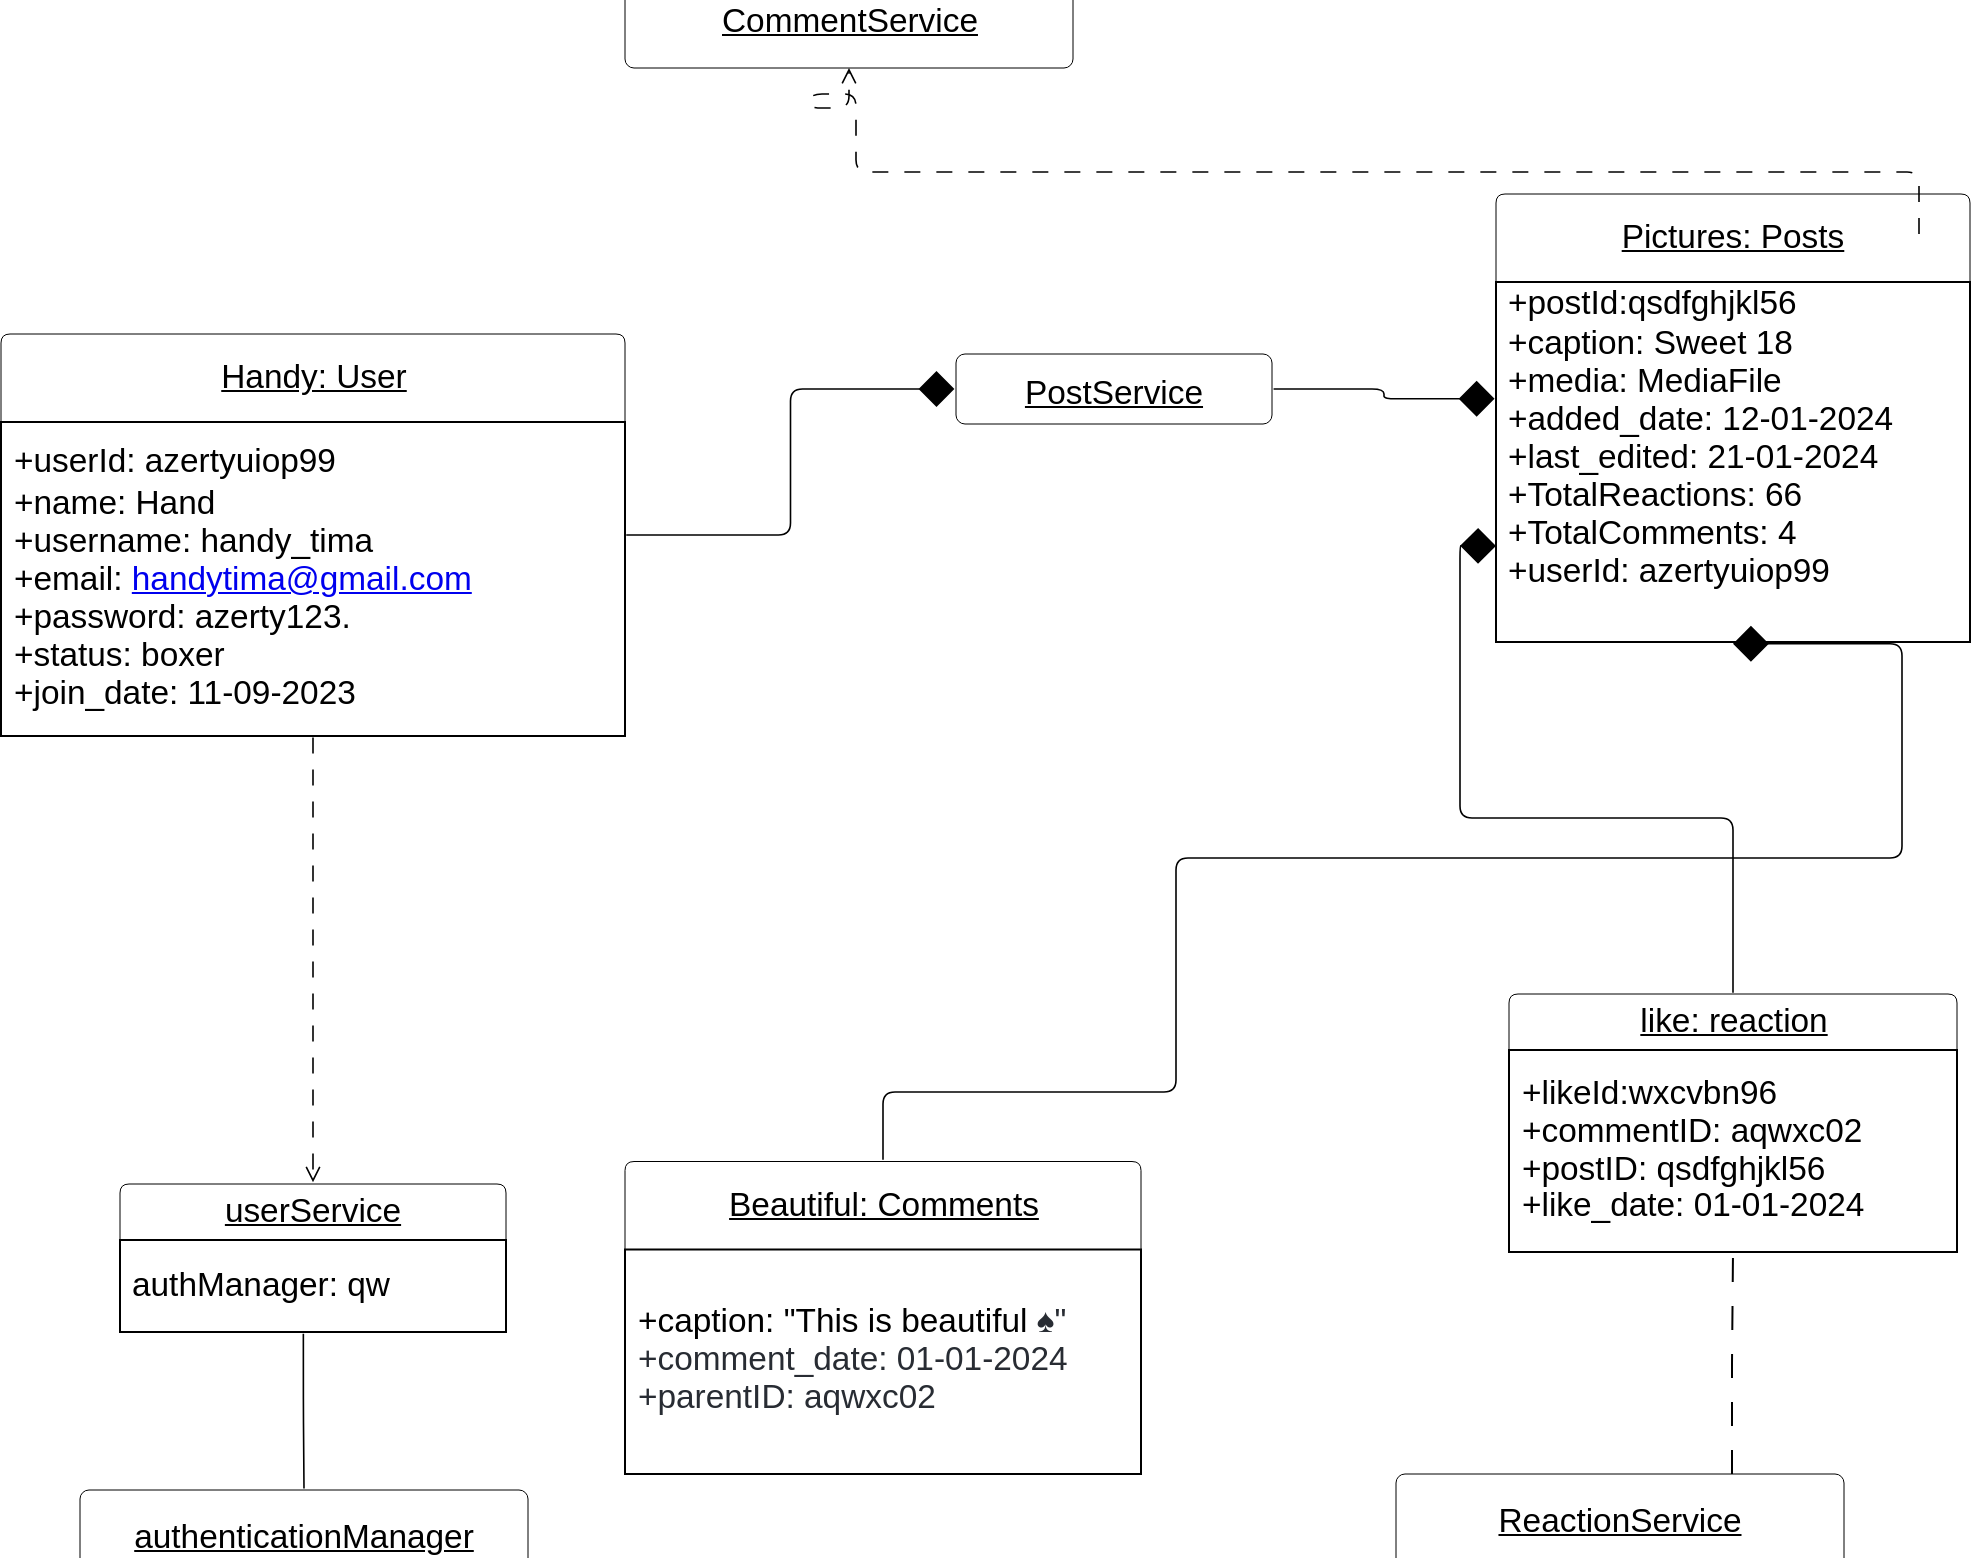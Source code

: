 <mxfile version="22.1.16" type="device">
  <diagram name="Page-1" id="WhpPLzt_SVn5kvEk7YJK">
    <mxGraphModel dx="3108" dy="2712" grid="1" gridSize="10" guides="1" tooltips="1" connect="1" arrows="1" fold="1" page="1" pageScale="1" pageWidth="900" pageHeight="1600" math="0" shadow="0">
      <root>
        <mxCell id="0" />
        <mxCell id="1" parent="0" />
        <mxCell id="XvqgEPIMpx8RNE_J4PbI-1" value="Handy: User" style="html=1;overflow=block;blockSpacing=1;swimlane;childLayout=stackLayout;horizontal=1;horizontalStack=0;resizeParent=1;resizeParentMax=0;resizeLast=0;collapsible=0;marginBottom=0;swimlaneFillColor=#unset;startSize=44;whiteSpace=wrap;fontSize=16.7;fontStyle=4;align=center;spacing=0;strokeOpacity=100;rounded=1;absoluteArcSize=1;arcSize=9;strokeWidth=NaN;" parent="1" vertex="1">
          <mxGeometry x="-547.5" y="-1310" width="312" height="201" as="geometry" />
        </mxCell>
        <mxCell id="XvqgEPIMpx8RNE_J4PbI-2" value="&lt;div style=&quot;display: flex; justify-content: null; text-align: null; align-items: baseline; font-size: 0; line-height: 1.25;margin-top: -2px;&quot;&gt;&lt;span&gt;&lt;span style=&quot;font-size:16.7px;&quot;&gt;+userId: azertyuiop99&lt;br&gt;+name: Hand&lt;br&gt;&lt;/span&gt;&lt;/span&gt;&lt;/div&gt;&lt;div style=&quot;display: flex; justify-content: null; text-align: null; align-items: baseline; font-size: 0; line-height: 1.25;margin-top: -2px;&quot;&gt;&lt;span&gt;&lt;span style=&quot;font-size:16.7px;&quot;&gt;+username: handy_tima&lt;br&gt;&lt;/span&gt;&lt;/span&gt;&lt;/div&gt;&lt;div style=&quot;display: flex; justify-content: null; text-align: null; align-items: baseline; font-size: 0; line-height: 1.25;margin-top: -2px;&quot;&gt;&lt;span&gt;&lt;span style=&quot;font-size:16.7px;&quot;&gt;&lt;span style=&quot;font-size:16.7px;&quot;&gt;+email: &lt;/span&gt;&lt;a href=&quot;http://handytima@gmail.com&quot;&gt;&lt;span style=&quot;font-size:16.7px;&quot;&gt;handytima@gmail.com&lt;/span&gt;&lt;/a&gt;&lt;br&gt;&lt;/span&gt;&lt;/span&gt;&lt;/div&gt;&lt;div style=&quot;display: flex; justify-content: null; text-align: null; align-items: baseline; font-size: 0; line-height: 1.25;margin-top: -2px;&quot;&gt;&lt;span&gt;&lt;span style=&quot;font-size:16.7px;&quot;&gt;+password: azerty123.&lt;br&gt;&lt;/span&gt;&lt;/span&gt;&lt;/div&gt;&lt;div style=&quot;display: flex; justify-content: null; text-align: null; align-items: baseline; font-size: 0; line-height: 1.25;margin-top: -2px;&quot;&gt;&lt;span&gt;&lt;span style=&quot;font-size:16.7px;&quot;&gt;+status: boxer&lt;br&gt;&lt;/span&gt;&lt;/span&gt;&lt;/div&gt;&lt;div style=&quot;display: flex; justify-content: null; text-align: null; align-items: baseline; font-size: 0; line-height: 1.25;margin-top: -2px;&quot;&gt;&lt;span&gt;&lt;span style=&quot;font-size:16.7px;&quot;&gt;+join_date: 11-09-2023&lt;/span&gt;&lt;/span&gt;&lt;/div&gt;" style="part=1;html=1;resizeHeight=0;align=left;verticalAlign=middle;spacingLeft=4;spacingRight=4;overflow=hidden;rotatable=0;points=[[0,0.5],[1,0.5]];portConstraint=eastwest;swimlaneFillColor=#unset;strokeOpacity=100;whiteSpace=wrap;fontSize=16.7;" parent="XvqgEPIMpx8RNE_J4PbI-1" vertex="1">
          <mxGeometry y="44" width="312" height="157" as="geometry" />
        </mxCell>
        <mxCell id="XvqgEPIMpx8RNE_J4PbI-3" value="Beautiful: Comments" style="html=1;overflow=block;blockSpacing=1;swimlane;childLayout=stackLayout;horizontal=1;horizontalStack=0;resizeParent=1;resizeParentMax=0;resizeLast=0;collapsible=0;marginBottom=0;swimlaneFillColor=#unset;startSize=44;whiteSpace=wrap;fontSize=16.7;fontStyle=4;align=center;spacing=0;rounded=1;absoluteArcSize=1;arcSize=9;strokeWidth=NaN;" parent="1" vertex="1">
          <mxGeometry x="-235.5" y="-896.25" width="258" height="156.25" as="geometry" />
        </mxCell>
        <mxCell id="XvqgEPIMpx8RNE_J4PbI-4" value="&lt;div style=&quot;display: flex; align-items: baseline; line-height: 1.25; margin-top: -2px;&quot;&gt;+caption: &quot;This is beautiful&amp;nbsp;&lt;span style=&quot;background-color: initial;&quot;&gt;&lt;font color=&quot;#282c33&quot;&gt;&lt;span style=&quot;font-size: 16.7px;&quot;&gt;♠&quot;&lt;/span&gt;&lt;/font&gt;&lt;/span&gt;&lt;span style=&quot;font-size: 16.7px; color: rgb(40, 44, 51);&quot;&gt;&lt;br&gt;&lt;/span&gt;&lt;/div&gt;&lt;div style=&quot;display: flex; justify-content: null; text-align: null; align-items: baseline; font-size: 0; line-height: 1.25;margin-top: -2px;&quot;&gt;&lt;span&gt;&lt;span style=&quot;font-size:16.7px;color:#282c33;&quot;&gt;+comment_date: 01-01-2024&lt;br&gt;&lt;/span&gt;&lt;/span&gt;&lt;/div&gt;&lt;div style=&quot;display: flex; justify-content: null; text-align: null; align-items: baseline; font-size: 0; line-height: 1.25;margin-top: -2px;&quot;&gt;&lt;span&gt;&lt;span style=&quot;font-size:16.7px;color:#282c33;&quot;&gt;+parentID: aqwxc02&lt;/span&gt;&lt;/span&gt;&lt;/div&gt;" style="part=1;html=1;resizeHeight=0;align=left;verticalAlign=middle;spacingLeft=4;spacingRight=4;overflow=hidden;rotatable=0;points=[[0,0.5],[1,0.5]];portConstraint=eastwest;swimlaneFillColor=#unset;whiteSpace=wrap;fontSize=16.7;" parent="XvqgEPIMpx8RNE_J4PbI-3" vertex="1">
          <mxGeometry y="44" width="258" height="112.25" as="geometry" />
        </mxCell>
        <mxCell id="XvqgEPIMpx8RNE_J4PbI-5" value="like: reaction" style="html=1;overflow=block;blockSpacing=1;swimlane;childLayout=stackLayout;horizontal=1;horizontalStack=0;resizeParent=1;resizeParentMax=0;resizeLast=0;collapsible=0;marginBottom=0;swimlaneFillColor=#ffffff;startSize=28;whiteSpace=wrap;fontSize=16.7;fontStyle=4;align=center;spacing=0;strokeOpacity=100;fillOpacity=100;rounded=1;absoluteArcSize=1;arcSize=9;strokeWidth=NaN;" parent="1" vertex="1">
          <mxGeometry x="206.5" y="-980" width="224" height="129" as="geometry" />
        </mxCell>
        <mxCell id="XvqgEPIMpx8RNE_J4PbI-6" value="&lt;div style=&quot;display: flex; justify-content: null; text-align: null; align-items: baseline; font-size: 0; line-height: 1.25;margin-top: -2px;&quot;&gt;&lt;span&gt;&lt;span style=&quot;font-size:16.7px;&quot;&gt;+likeId:wxcvbn96&lt;/span&gt;&lt;/span&gt;&lt;/div&gt;&lt;div style=&quot;display: flex; justify-content: null; text-align: null; align-items: baseline; font-size: 0; line-height: 1.25;margin-top: -2px;&quot;&gt;&lt;span&gt;&lt;span style=&quot;font-size:16.7px;&quot;&gt;+commentID: aqwxc02&lt;br&gt;&lt;/span&gt;&lt;/span&gt;&lt;/div&gt;&lt;div style=&quot;display: flex; justify-content: null; text-align: null; align-items: baseline; font-size: 0; line-height: 1.25;margin-top: -2px;&quot;&gt;&lt;span&gt;&lt;span style=&quot;font-size:16.7px;&quot;&gt;+postID: qsdfghjkl56&lt;br&gt;&lt;/span&gt;&lt;/span&gt;&lt;/div&gt;&lt;div style=&quot;display: flex; justify-content: null; text-align: null; align-items: baseline; font-size: 0; line-height: 1.25;margin-top: -2px;&quot;&gt;&lt;span&gt;&lt;span style=&quot;font-size:16.7px;&quot;&gt;+like_date: 01-01-2024&lt;/span&gt;&lt;/span&gt;&lt;/div&gt;" style="part=1;html=1;resizeHeight=0;align=left;verticalAlign=middle;spacingLeft=4;spacingRight=4;overflow=hidden;rotatable=0;points=[[0,0.5],[1,0.5]];portConstraint=eastwest;swimlaneFillColor=#ffffff;strokeOpacity=100;fillOpacity=100;whiteSpace=wrap;fontSize=16.7;" parent="XvqgEPIMpx8RNE_J4PbI-5" vertex="1">
          <mxGeometry y="28" width="224" height="101" as="geometry" />
        </mxCell>
        <mxCell id="XvqgEPIMpx8RNE_J4PbI-7" value="userService" style="html=1;overflow=block;blockSpacing=1;swimlane;childLayout=stackLayout;horizontal=1;horizontalStack=0;resizeParent=1;resizeParentMax=0;resizeLast=0;collapsible=0;marginBottom=0;swimlaneFillColor=#unset;startSize=28;whiteSpace=wrap;fontSize=16.7;fontStyle=4;align=center;spacing=0;strokeOpacity=100;rounded=1;absoluteArcSize=1;arcSize=9;strokeWidth=NaN;" parent="1" vertex="1">
          <mxGeometry x="-488" y="-885" width="193" height="74" as="geometry" />
        </mxCell>
        <mxCell id="XvqgEPIMpx8RNE_J4PbI-8" value="authManager: qw" style="part=1;html=1;resizeHeight=0;align=left;verticalAlign=middle;spacingLeft=4;spacingRight=4;overflow=hidden;rotatable=0;points=[[0,0.5],[1,0.5]];portConstraint=eastwest;swimlaneFillColor=#unset;strokeOpacity=100;whiteSpace=wrap;fontSize=16.7;" parent="XvqgEPIMpx8RNE_J4PbI-7" vertex="1">
          <mxGeometry y="28" width="193" height="46" as="geometry" />
        </mxCell>
        <mxCell id="XvqgEPIMpx8RNE_J4PbI-9" value="Pictures: Posts" style="html=1;overflow=block;blockSpacing=1;swimlane;childLayout=stackLayout;horizontal=1;horizontalStack=0;resizeParent=1;resizeParentMax=0;resizeLast=0;collapsible=0;marginBottom=0;swimlaneFillColor=#unset;startSize=44;whiteSpace=wrap;fontSize=16.7;fontStyle=4;align=center;spacing=0;strokeOpacity=100;rounded=1;absoluteArcSize=1;arcSize=9;strokeWidth=NaN;" parent="1" vertex="1">
          <mxGeometry x="200" y="-1380" width="237" height="224" as="geometry" />
        </mxCell>
        <mxCell id="XvqgEPIMpx8RNE_J4PbI-10" value="&lt;div style=&quot;display: flex; justify-content: null; text-align: null; align-items: baseline; font-size: 0; line-height: 1.25;margin-top: -2px;&quot;&gt;&lt;span&gt;&lt;span style=&quot;font-size:16.7px;&quot;&gt;+postId:qsdfghjkl56&lt;br&gt;+caption: Sweet 18&lt;br&gt;&lt;/span&gt;&lt;/span&gt;&lt;/div&gt;&lt;div style=&quot;display: flex; justify-content: null; text-align: null; align-items: baseline; font-size: 0; line-height: 1.25;margin-top: -2px;&quot;&gt;&lt;span&gt;&lt;span style=&quot;font-size:16.7px;&quot;&gt;+media: MediaFile&lt;br&gt;&lt;/span&gt;&lt;/span&gt;&lt;/div&gt;&lt;div style=&quot;display: flex; justify-content: null; text-align: null; align-items: baseline; font-size: 0; line-height: 1.25;margin-top: -2px;&quot;&gt;&lt;span&gt;&lt;span style=&quot;font-size:16.7px;&quot;&gt;+added_date: 12-01-2024&lt;br&gt;&lt;/span&gt;&lt;/span&gt;&lt;/div&gt;&lt;div style=&quot;display: flex; justify-content: null; text-align: null; align-items: baseline; font-size: 0; line-height: 1.25;margin-top: -2px;&quot;&gt;&lt;span&gt;&lt;span style=&quot;font-size:16.7px;&quot;&gt;+last_edited: 21-01-2024&lt;br&gt;&lt;/span&gt;&lt;/span&gt;&lt;/div&gt;&lt;div style=&quot;display: flex; justify-content: null; text-align: null; align-items: baseline; font-size: 0; line-height: 1.25;margin-top: -2px;&quot;&gt;&lt;span&gt;&lt;span style=&quot;font-size:16.7px;&quot;&gt;+TotalReactions: 66&lt;br&gt;&lt;/span&gt;&lt;/span&gt;&lt;/div&gt;&lt;div style=&quot;display: flex; justify-content: null; text-align: null; align-items: baseline; font-size: 0; line-height: 1.25;margin-top: -2px;&quot;&gt;&lt;span&gt;&lt;span style=&quot;font-size:16.7px;&quot;&gt;+TotalComments: 4&lt;br&gt;&lt;/span&gt;&lt;/span&gt;&lt;/div&gt;&lt;div style=&quot;display: flex; justify-content: null; text-align: null; align-items: baseline; font-size: 0; line-height: 1.25;margin-top: -2px;&quot;&gt;&lt;span&gt;&lt;span style=&quot;font-size:16.7px;&quot;&gt;+userId: azertyuiop99&lt;br&gt;&lt;br&gt;&lt;br&gt;&lt;/span&gt;&lt;/span&gt;&lt;/div&gt;" style="part=1;html=1;resizeHeight=0;align=left;verticalAlign=middle;spacingLeft=4;spacingRight=4;overflow=hidden;rotatable=0;points=[[0,0.5],[1,0.5]];portConstraint=eastwest;swimlaneFillColor=#unset;strokeOpacity=100;whiteSpace=wrap;fontSize=16.7;" parent="XvqgEPIMpx8RNE_J4PbI-9" vertex="1">
          <mxGeometry y="44" width="237" height="180" as="geometry" />
        </mxCell>
        <mxCell id="XvqgEPIMpx8RNE_J4PbI-11" value="PostService" style="html=1;overflow=block;blockSpacing=1;whiteSpace=wrap;fontSize=16.7;fontStyle=4;spacing=9;rounded=1;absoluteArcSize=1;arcSize=9;strokeWidth=NaN;lucidId=8njA-CaJ3vzb;" parent="1" vertex="1">
          <mxGeometry x="-70" y="-1300" width="158" height="35" as="geometry" />
        </mxCell>
        <mxCell id="XvqgEPIMpx8RNE_J4PbI-12" value="CommentService" style="html=1;overflow=block;blockSpacing=1;whiteSpace=wrap;fontSize=16.7;fontStyle=4;spacing=9;rounded=1;absoluteArcSize=1;arcSize=9;strokeWidth=NaN;lucidId=wojAef00QVO0;" parent="1" vertex="1">
          <mxGeometry x="-235.5" y="-1490" width="224" height="47" as="geometry" />
        </mxCell>
        <mxCell id="XvqgEPIMpx8RNE_J4PbI-24" style="edgeStyle=orthogonalEdgeStyle;rounded=0;orthogonalLoop=1;jettySize=auto;html=1;exitX=0.75;exitY=0;exitDx=0;exitDy=0;entryX=0.5;entryY=1;entryDx=0;entryDy=0;dashed=1;dashPattern=12 12;endArrow=none;endFill=0;" parent="1" source="XvqgEPIMpx8RNE_J4PbI-13" target="XvqgEPIMpx8RNE_J4PbI-5" edge="1">
          <mxGeometry relative="1" as="geometry" />
        </mxCell>
        <mxCell id="XvqgEPIMpx8RNE_J4PbI-13" value="ReactionService" style="html=1;overflow=block;blockSpacing=1;whiteSpace=wrap;fontSize=16.7;fontStyle=4;spacing=9;rounded=1;absoluteArcSize=1;arcSize=9;strokeWidth=NaN;lucidId=IojAwXf4q9Gy;" parent="1" vertex="1">
          <mxGeometry x="150" y="-740" width="224" height="47" as="geometry" />
        </mxCell>
        <mxCell id="XvqgEPIMpx8RNE_J4PbI-14" value="authenticationManager" style="html=1;overflow=block;blockSpacing=1;whiteSpace=wrap;fontSize=16.7;fontStyle=4;spacing=9;rounded=1;absoluteArcSize=1;arcSize=9;strokeWidth=NaN;lucidId=YojAsMC7U5OW;" parent="1" vertex="1">
          <mxGeometry x="-508" y="-732" width="224" height="47" as="geometry" />
        </mxCell>
        <mxCell id="XvqgEPIMpx8RNE_J4PbI-15" value="" style="html=1;jettySize=18;whiteSpace=wrap;fontSize=13;strokeOpacity=100;strokeWidth=0.8;rounded=1;arcSize=12;edgeStyle=orthogonalEdgeStyle;startArrow=none;endArrow=diamond;endFill=1;endSize=16;exitX=1.002;exitY=0.5;exitPerimeter=0;entryX=-0.005;entryY=0.5;entryPerimeter=0;lucidId=QsjAFof9d51O;" parent="1" source="XvqgEPIMpx8RNE_J4PbI-1" target="XvqgEPIMpx8RNE_J4PbI-11" edge="1">
          <mxGeometry width="100" height="100" relative="1" as="geometry">
            <Array as="points" />
          </mxGeometry>
        </mxCell>
        <mxCell id="XvqgEPIMpx8RNE_J4PbI-16" value="" style="html=1;jettySize=18;whiteSpace=wrap;fontSize=13;strokeOpacity=100;strokeWidth=0.8;rounded=1;arcSize=12;edgeStyle=orthogonalEdgeStyle;startArrow=none;endArrow=diamond;endFill=1;endSize=16;exitX=1.005;exitY=0.5;exitPerimeter=0;entryX=-0.003;entryY=0.457;entryPerimeter=0;lucidId=ttjApr_pJWFP;" parent="1" source="XvqgEPIMpx8RNE_J4PbI-11" target="XvqgEPIMpx8RNE_J4PbI-9" edge="1">
          <mxGeometry width="100" height="100" relative="1" as="geometry">
            <Array as="points" />
          </mxGeometry>
        </mxCell>
        <mxCell id="XvqgEPIMpx8RNE_J4PbI-17" value="" style="html=1;jettySize=18;whiteSpace=wrap;fontSize=13;strokeOpacity=100;dashed=1;fixDash=1;dashPattern=8 8;strokeWidth=0.8;rounded=1;arcSize=12;edgeStyle=orthogonalEdgeStyle;startArrow=none;endArrow=open;exitX=0.5;exitY=0;entryX=0.5;entryY=1;lucidId=fvjA.s58M9Wx;exitDx=0;exitDy=0;entryDx=0;entryDy=0;" parent="1" target="XvqgEPIMpx8RNE_J4PbI-12" edge="1">
          <mxGeometry width="100" height="100" relative="1" as="geometry">
            <Array as="points">
              <mxPoint x="412" y="-1391" />
              <mxPoint x="-120" y="-1391" />
              <mxPoint x="-120" y="-1430" />
              <mxPoint x="-143" y="-1430" />
              <mxPoint x="-143" y="-1423" />
              <mxPoint x="-123" y="-1423" />
            </Array>
            <mxPoint x="411.5" y="-1360" as="sourcePoint" />
            <mxPoint x="-30.5" y="-1423" as="targetPoint" />
          </mxGeometry>
        </mxCell>
        <mxCell id="XvqgEPIMpx8RNE_J4PbI-18" value="" style="html=1;jettySize=18;whiteSpace=wrap;fontSize=13;strokeOpacity=100;strokeWidth=0.8;rounded=1;arcSize=12;edgeStyle=orthogonalEdgeStyle;startArrow=none;endArrow=diamond;endFill=1;endSize=16;exitX=0.5;exitY=-0.006;exitPerimeter=0;entryX=0.5;entryY=1.004;entryPerimeter=0;lucidId=pvjApyMX27Kx;" parent="1" source="XvqgEPIMpx8RNE_J4PbI-3" target="XvqgEPIMpx8RNE_J4PbI-9" edge="1">
          <mxGeometry width="100" height="100" relative="1" as="geometry">
            <Array as="points">
              <mxPoint x="40" y="-931" />
              <mxPoint x="40" y="-1048" />
              <mxPoint x="403" y="-1048" />
            </Array>
          </mxGeometry>
        </mxCell>
        <mxCell id="XvqgEPIMpx8RNE_J4PbI-19" value="" style="html=1;jettySize=18;whiteSpace=wrap;fontSize=13;strokeOpacity=100;strokeWidth=0.8;rounded=1;arcSize=12;edgeStyle=orthogonalEdgeStyle;startArrow=none;endArrow=diamond;endFill=1;endSize=16;exitX=0.5;exitY=-0.005;exitPerimeter=0;entryX=0;entryY=0.733;entryPerimeter=0;lucidId=~vjAPs7Bya8M;entryDx=0;entryDy=0;" parent="1" source="XvqgEPIMpx8RNE_J4PbI-5" target="XvqgEPIMpx8RNE_J4PbI-10" edge="1">
          <mxGeometry width="100" height="100" relative="1" as="geometry">
            <Array as="points" />
          </mxGeometry>
        </mxCell>
        <mxCell id="XvqgEPIMpx8RNE_J4PbI-20" value="" style="html=1;jettySize=18;whiteSpace=wrap;fontSize=13;strokeOpacity=100;dashed=1;fixDash=1;dashPattern=8 8;strokeWidth=0.8;rounded=1;arcSize=12;edgeStyle=orthogonalEdgeStyle;startArrow=none;endArrow=open;exitX=0.5;exitY=1.004;exitPerimeter=0;entryX=0.5;entryY=-0.012;entryPerimeter=0;lucidId=.wjABEPjr1Nq;" parent="1" source="XvqgEPIMpx8RNE_J4PbI-1" target="XvqgEPIMpx8RNE_J4PbI-7" edge="1">
          <mxGeometry width="100" height="100" relative="1" as="geometry">
            <Array as="points" />
          </mxGeometry>
        </mxCell>
        <mxCell id="XvqgEPIMpx8RNE_J4PbI-21" value="" style="html=1;jettySize=18;whiteSpace=wrap;fontSize=13;strokeOpacity=100;strokeWidth=0.8;rounded=1;arcSize=12;edgeStyle=orthogonalEdgeStyle;startArrow=none;endArrow=none;exitX=0.475;exitY=1.012;exitPerimeter=0;entryX=0.5;entryY=-0.016;entryPerimeter=0;lucidId=kxjAIhMqt2tX;" parent="1" source="XvqgEPIMpx8RNE_J4PbI-7" target="XvqgEPIMpx8RNE_J4PbI-14" edge="1">
          <mxGeometry width="100" height="100" relative="1" as="geometry">
            <Array as="points" />
          </mxGeometry>
        </mxCell>
      </root>
    </mxGraphModel>
  </diagram>
</mxfile>
